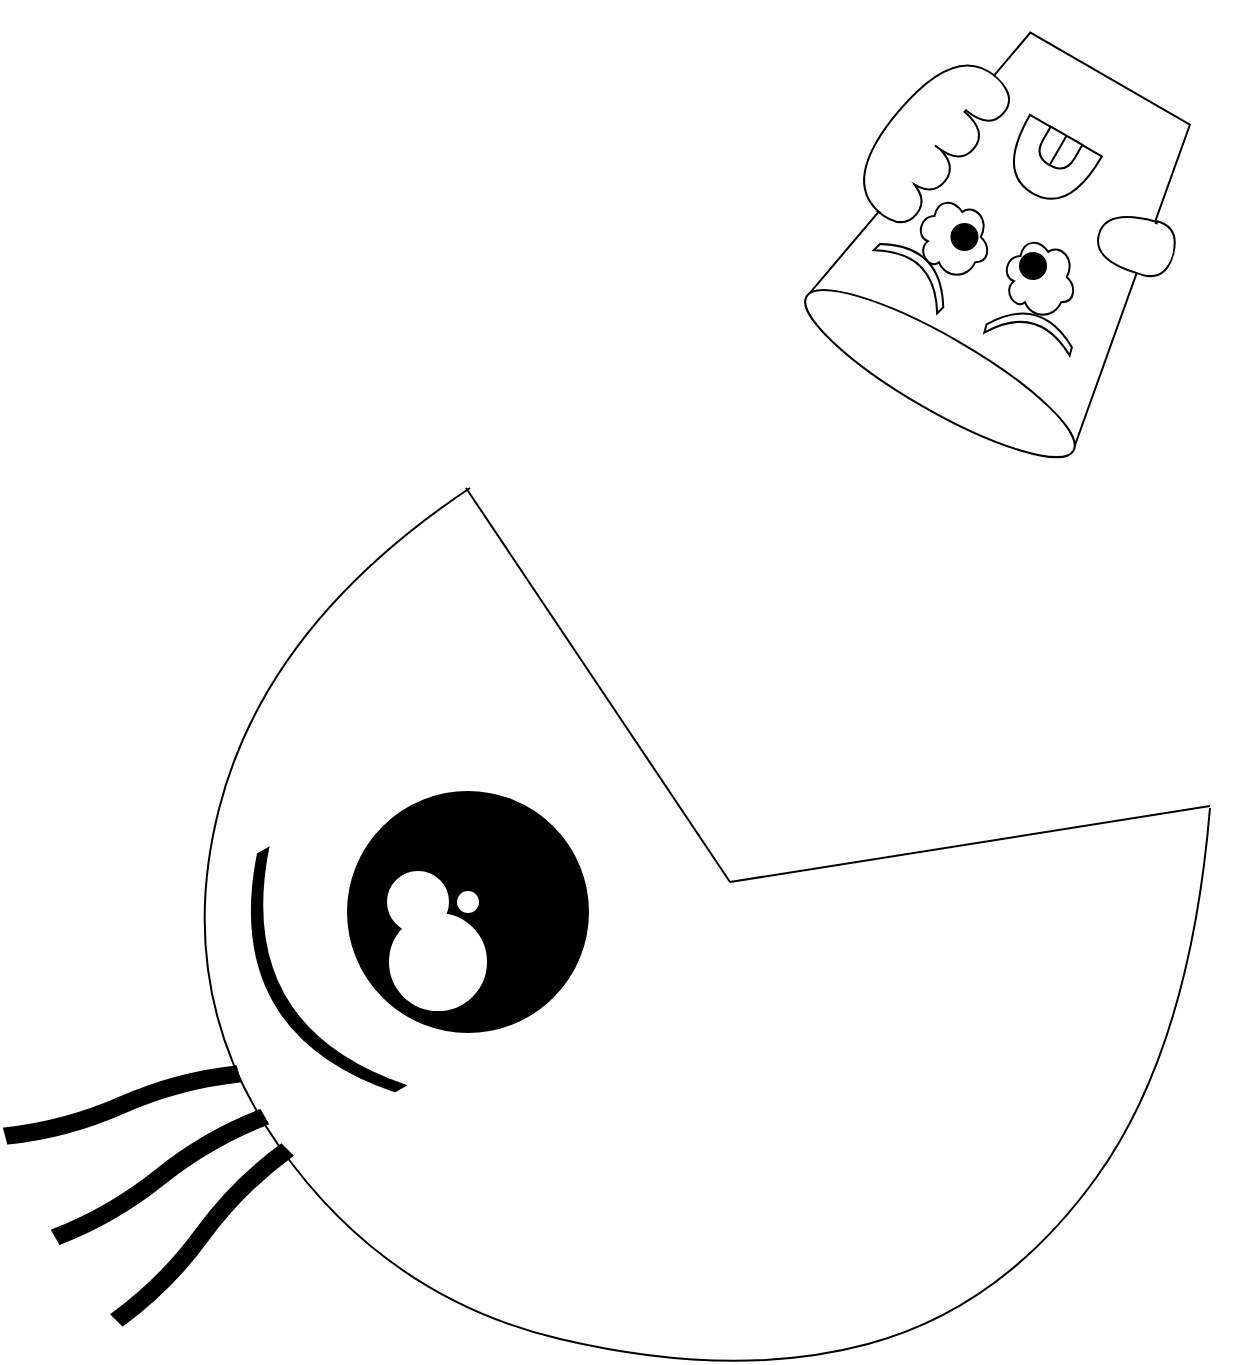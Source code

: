 <mxfile version="13.3.4"><diagram id="FlQ84GZzhZn8QAokJ8wv" name="Page-1"><mxGraphModel dx="1796" dy="1022" grid="0" gridSize="10" guides="1" tooltips="1" connect="1" arrows="1" fold="1" page="1" pageScale="1" pageWidth="1100" pageHeight="850" math="0" shadow="0"><root><mxCell id="0"/><mxCell id="1" parent="0"/><mxCell id="n6jwa6okNURL23Zpl9kQ-8" value="" style="shape=trapezoid;perimeter=trapezoidPerimeter;whiteSpace=wrap;html=1;rotation=30;rounded=0;fillColor=#FFFFFF;" parent="1" vertex="1"><mxGeometry x="587" y="108" width="153.46" height="169.39" as="geometry"/></mxCell><mxCell id="n6jwa6okNURL23Zpl9kQ-7" value="" style="ellipse;whiteSpace=wrap;html=1;rotation=30;fillColor=#FFFFFF;" parent="1" vertex="1"><mxGeometry x="543.93" y="248.28" width="154.13" height="37" as="geometry"/></mxCell><mxCell id="n6jwa6okNURL23Zpl9kQ-9" value="" style="ellipse;shape=cloud;whiteSpace=wrap;html=1;rounded=0;fillColor=#FFFFFF;" parent="1" vertex="1"><mxGeometry x="609" y="177.5" width="37" height="42" as="geometry"/></mxCell><mxCell id="n6jwa6okNURL23Zpl9kQ-10" value="" style="ellipse;shape=cloud;whiteSpace=wrap;html=1;rounded=0;fillColor=#FFFFFF;" parent="1" vertex="1"><mxGeometry x="652" y="197.5" width="37" height="42" as="geometry"/></mxCell><mxCell id="n6jwa6okNURL23Zpl9kQ-11" value="" style="ellipse;whiteSpace=wrap;html=1;aspect=fixed;rounded=0;fillColor=#000000;" parent="1" vertex="1"><mxGeometry x="626.75" y="192" width="13" height="13" as="geometry"/></mxCell><mxCell id="n6jwa6okNURL23Zpl9kQ-12" value="" style="ellipse;whiteSpace=wrap;html=1;aspect=fixed;rounded=0;fillColor=#000000;" parent="1" vertex="1"><mxGeometry x="661" y="206.5" width="13" height="13" as="geometry"/></mxCell><mxCell id="n6jwa6okNURL23Zpl9kQ-13" value="" style="shape=or;whiteSpace=wrap;html=1;rounded=0;rotation=120;fillColor=#FFFFFF;perimeterSpacing=0;" parent="1" vertex="1"><mxGeometry x="659" y="141.49" width="33.25" height="41.51" as="geometry"/></mxCell><mxCell id="n6jwa6okNURL23Zpl9kQ-15" value="" style="shape=dataStorage;whiteSpace=wrap;html=1;rounded=0;fillColor=#FFFFFF;size=0.713;rotation=135;" parent="1" vertex="1"><mxGeometry x="601.57" y="193.21" width="15" height="44.73" as="geometry"/></mxCell><mxCell id="n6jwa6okNURL23Zpl9kQ-16" value="" style="shape=dataStorage;whiteSpace=wrap;html=1;rounded=0;fillColor=#FFFFFF;size=0.713;rotation=105;" parent="1" vertex="1"><mxGeometry x="658.94" y="222.72" width="15" height="44.17" as="geometry"/></mxCell><mxCell id="n6jwa6okNURL23Zpl9kQ-17" value="" style="shape=delay;whiteSpace=wrap;html=1;rounded=0;fillColor=#FFFFFF;rotation=120;" parent="1" vertex="1"><mxGeometry x="671.52" y="146.13" width="17" height="18.24" as="geometry"/></mxCell><mxCell id="n6jwa6okNURL23Zpl9kQ-18" value="" style="endArrow=none;html=1;exitX=1;exitY=0.5;exitDx=0;exitDy=0;entryX=0;entryY=0.5;entryDx=0;entryDy=0;" parent="1" source="n6jwa6okNURL23Zpl9kQ-17" target="n6jwa6okNURL23Zpl9kQ-17" edge="1"><mxGeometry width="50" height="50" relative="1" as="geometry"><mxPoint x="635" y="197.5" as="sourcePoint"/><mxPoint x="685" y="147.5" as="targetPoint"/></mxGeometry></mxCell><mxCell id="n6jwa6okNURL23Zpl9kQ-22" value="" style="endArrow=none;html=1;" parent="1" edge="1"><mxGeometry width="50" height="50" relative="1" as="geometry"><mxPoint x="516" y="521" as="sourcePoint"/><mxPoint x="384" y="324" as="targetPoint"/></mxGeometry></mxCell><mxCell id="n6jwa6okNURL23Zpl9kQ-23" value="" style="endArrow=none;html=1;" parent="1" edge="1"><mxGeometry width="50" height="50" relative="1" as="geometry"><mxPoint x="756" y="483" as="sourcePoint"/><mxPoint x="516" y="521" as="targetPoint"/></mxGeometry></mxCell><mxCell id="n6jwa6okNURL23Zpl9kQ-24" value="" style="curved=1;endArrow=none;html=1;endFill=0;" parent="1" edge="1"><mxGeometry width="50" height="50" relative="1" as="geometry"><mxPoint x="756" y="484" as="sourcePoint"/><mxPoint x="386" y="324" as="targetPoint"/><Array as="points"><mxPoint x="746" y="604"/><mxPoint x="652" y="734"/><mxPoint x="518" y="770"/><mxPoint x="344" y="729"/><mxPoint x="237" y="577"/><mxPoint x="284" y="392"/></Array></mxGeometry></mxCell><mxCell id="n6jwa6okNURL23Zpl9kQ-27" value="" style="ellipse;whiteSpace=wrap;html=1;aspect=fixed;rounded=0;fillColor=#000000;" parent="1" vertex="1"><mxGeometry x="325" y="476" width="120" height="120" as="geometry"/></mxCell><mxCell id="n6jwa6okNURL23Zpl9kQ-28" value="" style="ellipse;whiteSpace=wrap;html=1;aspect=fixed;rounded=0;fillColor=#FFFFFF;" parent="1" vertex="1"><mxGeometry x="345" y="536" width="50" height="50" as="geometry"/></mxCell><mxCell id="n6jwa6okNURL23Zpl9kQ-29" value="" style="ellipse;whiteSpace=wrap;html=1;aspect=fixed;rounded=0;fillColor=#FFFFFF;strokeColor=#FFFFFF;" parent="1" vertex="1"><mxGeometry x="345" y="516" width="30" height="30" as="geometry"/></mxCell><mxCell id="n6jwa6okNURL23Zpl9kQ-30" value="" style="ellipse;whiteSpace=wrap;html=1;aspect=fixed;rounded=0;fillColor=#FFFFFF;strokeColor=#FFFFFF;" parent="1" vertex="1"><mxGeometry x="380" y="526" width="10" height="10" as="geometry"/></mxCell><mxCell id="n6jwa6okNURL23Zpl9kQ-32" value="" style="shape=dataStorage;whiteSpace=wrap;html=1;rounded=0;size=0.834;rotation=-30;fillColor=#000000;" parent="1" vertex="1"><mxGeometry x="285.86" y="503.87" width="35.89" height="137" as="geometry"/></mxCell><mxCell id="n6jwa6okNURL23Zpl9kQ-42" value="" style="shape=tape;whiteSpace=wrap;html=1;rounded=0;strokeColor=#000000;fillColor=#000000;rotation=-15;" parent="1" vertex="1"><mxGeometry x="152" y="626" width="120" height="13" as="geometry"/></mxCell><mxCell id="n6jwa6okNURL23Zpl9kQ-43" value="" style="shape=tape;whiteSpace=wrap;html=1;rounded=0;strokeColor=#000000;fillColor=#000000;rotation=-30;" parent="1" vertex="1"><mxGeometry x="171" y="662" width="120" height="13" as="geometry"/></mxCell><mxCell id="n6jwa6okNURL23Zpl9kQ-44" value="" style="shape=tape;whiteSpace=wrap;html=1;rounded=0;strokeColor=#000000;fillColor=#000000;rotation=-45;" parent="1" vertex="1"><mxGeometry x="192" y="691" width="120" height="13" as="geometry"/></mxCell><mxCell id="n6jwa6okNURL23Zpl9kQ-45" value="" style="shape=or;whiteSpace=wrap;html=1;rounded=0;strokeColor=#000000;fillColor=#FFFFFF;rotation=40;" parent="1" vertex="1"><mxGeometry x="609.18" y="154.52" width="16" height="22.37" as="geometry"/></mxCell><mxCell id="n6jwa6okNURL23Zpl9kQ-47" value="" style="shape=or;whiteSpace=wrap;html=1;rounded=0;strokeColor=#000000;fillColor=#FFFFFF;rotation=40;" parent="1" vertex="1"><mxGeometry x="623.75" y="138" width="16" height="22.37" as="geometry"/></mxCell><mxCell id="n6jwa6okNURL23Zpl9kQ-48" value="" style="shape=or;whiteSpace=wrap;html=1;rounded=0;strokeColor=#000000;fillColor=#FFFFFF;rotation=40;" parent="1" vertex="1"><mxGeometry x="638.75" y="120.12" width="16" height="22.37" as="geometry"/></mxCell><mxCell id="n6jwa6okNURL23Zpl9kQ-49" value="" style="shape=or;whiteSpace=wrap;html=1;rounded=0;strokeColor=#000000;fillColor=#FFFFFF;rotation=40;" parent="1" vertex="1"><mxGeometry x="595" y="170.84" width="16" height="22.37" as="geometry"/></mxCell><mxCell id="n6jwa6okNURL23Zpl9kQ-50" value="" style="shape=or;whiteSpace=wrap;html=1;rounded=0;strokeColor=#000000;fillColor=#FFFFFF;rotation=-165;" parent="1" vertex="1"><mxGeometry x="700" y="187" width="26" height="27.37" as="geometry"/></mxCell><mxCell id="n6jwa6okNURL23Zpl9kQ-51" value="" style="shape=or;whiteSpace=wrap;html=1;rounded=0;strokeColor=#000000;fillColor=#FFFFFF;direction=south;rotation=-230;" parent="1" vertex="1"><mxGeometry x="565.23" y="131.3" width="89.33" height="25.47" as="geometry"/></mxCell><mxCell id="n6jwa6okNURL23Zpl9kQ-55" value="" style="ellipse;whiteSpace=wrap;html=1;rounded=0;strokeColor=#FFFFFF;rotation=35;fillColor=#FFFFFF;" parent="1" vertex="1"><mxGeometry x="586.71" y="167.48" width="23" height="20.43" as="geometry"/></mxCell><mxCell id="n6jwa6okNURL23Zpl9kQ-56" value="" style="ellipse;whiteSpace=wrap;html=1;rounded=0;strokeColor=#FFFFFF;rotation=35;fillColor=#FFFFFF;" parent="1" vertex="1"><mxGeometry x="599.75" y="151.03" width="23" height="20.43" as="geometry"/></mxCell><mxCell id="n6jwa6okNURL23Zpl9kQ-57" value="" style="ellipse;whiteSpace=wrap;html=1;rounded=0;strokeColor=#FFFFFF;rotation=35;fillColor=#FFFFFF;gradientColor=#ffffff;" parent="1" vertex="1"><mxGeometry x="614" y="133.82" width="23" height="20.43" as="geometry"/></mxCell><mxCell id="n6jwa6okNURL23Zpl9kQ-58" value="" style="ellipse;whiteSpace=wrap;html=1;rounded=0;strokeColor=#FFFFFF;rotation=35;fillColor=#FFFFFF;gradientColor=#ffffff;" parent="1" vertex="1"><mxGeometry x="627.41" y="116.26" width="27.56" height="20.43" as="geometry"/></mxCell><mxCell id="n6jwa6okNURL23Zpl9kQ-60" value="" style="shape=or;whiteSpace=wrap;html=1;rounded=0;strokeColor=#000000;fillColor=#FFFFFF;direction=south;rotation=-75;" parent="1" vertex="1"><mxGeometry x="717.83" y="199.61" width="27.85" height="11.94" as="geometry"/></mxCell><mxCell id="n6jwa6okNURL23Zpl9kQ-61" value="" style="ellipse;whiteSpace=wrap;html=1;rounded=0;strokeColor=#FFFFFF;rotation=15;fillColor=#FFFFFF;gradientColor=#ffffff;" parent="1" vertex="1"><mxGeometry x="714" y="192" width="23" height="24.96" as="geometry"/></mxCell></root></mxGraphModel></diagram></mxfile>